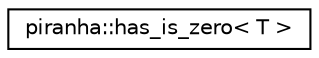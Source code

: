 digraph "Graphical Class Hierarchy"
{
  edge [fontname="Helvetica",fontsize="10",labelfontname="Helvetica",labelfontsize="10"];
  node [fontname="Helvetica",fontsize="10",shape=record];
  rankdir="LR";
  Node0 [label="piranha::has_is_zero\< T \>",height=0.2,width=0.4,color="black", fillcolor="white", style="filled",URL="$classpiranha_1_1has__is__zero.html",tooltip="Type trait to detect the presence of the piranha::math::is_zero() function. "];
}
